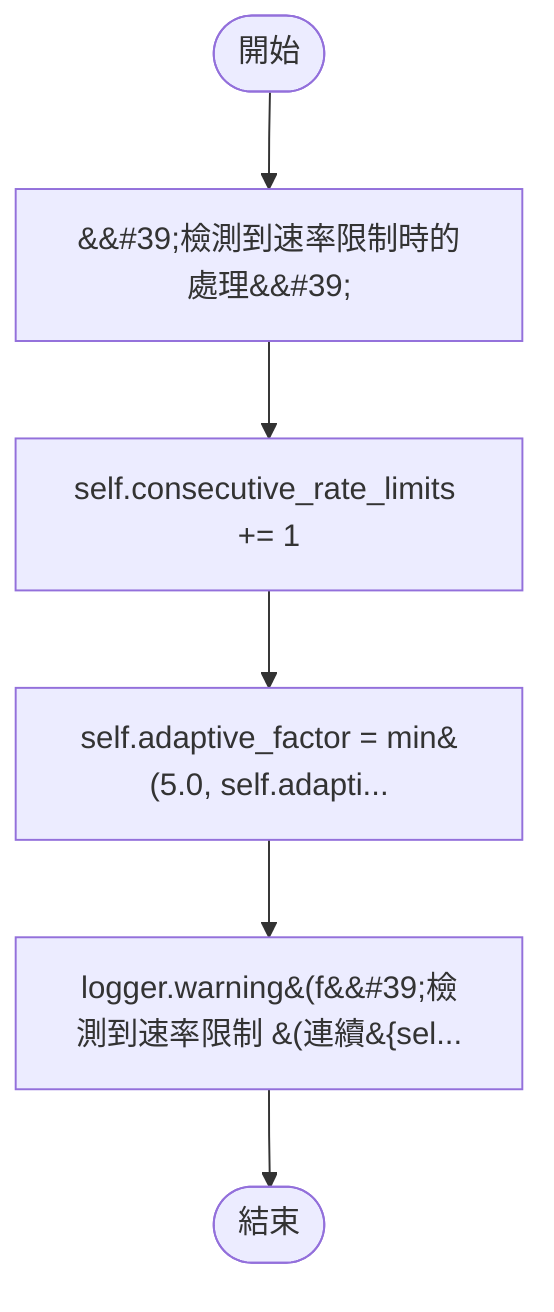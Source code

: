 flowchart TB
    n1([開始])
    n2([結束])
    n3[&amp;&#35;39;檢測到速率限制時的處理&amp;&#35;39;]
    n4[self.consecutive_rate_limits += 1]
    n5[self.adaptive_factor = min&#40;5.0, self.adapti...]
    n6[logger.warning&#40;f&amp;&#35;39;檢測到速率限制 &#40;連續&#123;sel...]
    n1 --> n3
    n3 --> n4
    n4 --> n5
    n5 --> n6
    n6 --> n2